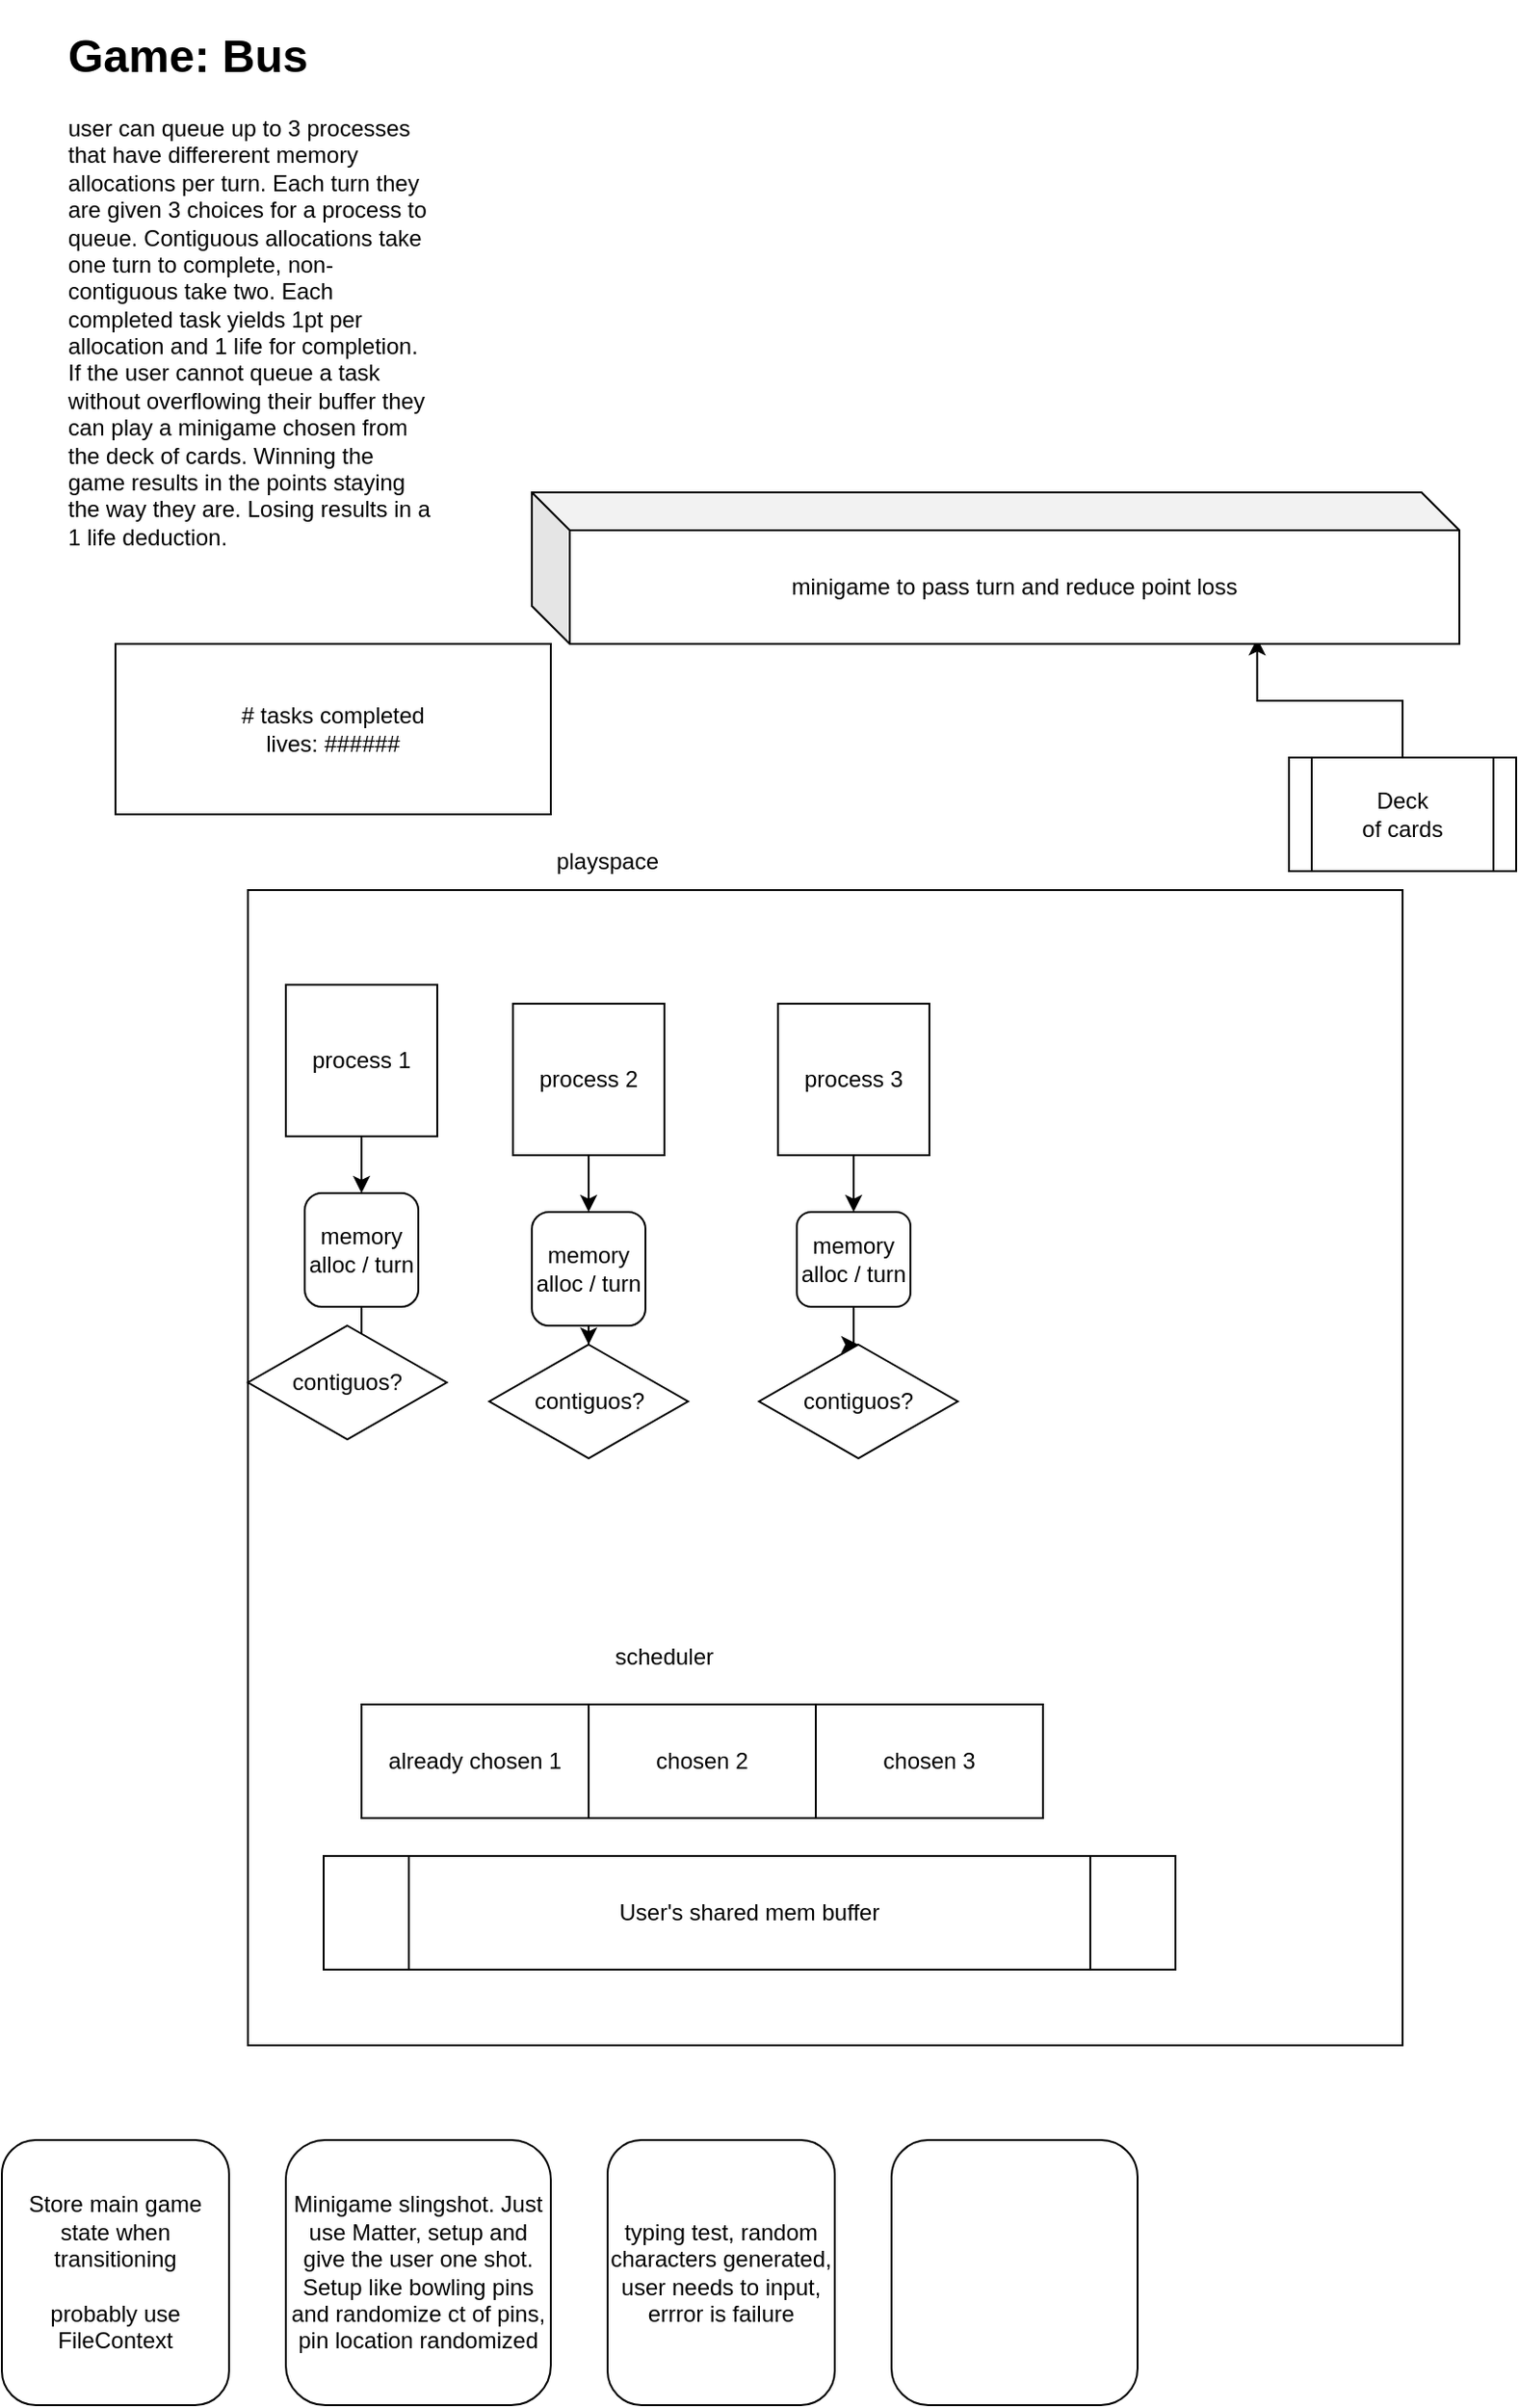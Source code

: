 <mxfile version="21.6.5" type="device">
  <diagram name="Page-1" id="oWkD6Wb1NbWKEjMFCBf-">
    <mxGraphModel dx="2074" dy="878" grid="1" gridSize="10" guides="1" tooltips="1" connect="1" arrows="1" fold="1" page="1" pageScale="1" pageWidth="850" pageHeight="1100" math="0" shadow="0">
      <root>
        <mxCell id="0" />
        <mxCell id="1" parent="0" />
        <mxCell id="2IK1CEsPObRKjQOFpOGc-40" style="edgeStyle=orthogonalEdgeStyle;rounded=0;orthogonalLoop=1;jettySize=auto;html=1;entryX=0.782;entryY=0.963;entryDx=0;entryDy=0;entryPerimeter=0;" parent="1" source="2IK1CEsPObRKjQOFpOGc-4" target="2IK1CEsPObRKjQOFpOGc-27" edge="1">
          <mxGeometry relative="1" as="geometry" />
        </mxCell>
        <mxCell id="2IK1CEsPObRKjQOFpOGc-4" value="Deck &lt;br&gt;of cards" style="shape=process;whiteSpace=wrap;html=1;backgroundOutline=1;rotation=0;" parent="1" vertex="1">
          <mxGeometry x="690" y="410" width="120" height="60" as="geometry" />
        </mxCell>
        <mxCell id="2IK1CEsPObRKjQOFpOGc-5" value="" style="whiteSpace=wrap;html=1;aspect=fixed;" parent="1" vertex="1">
          <mxGeometry x="140" y="480" width="610" height="610" as="geometry" />
        </mxCell>
        <mxCell id="2IK1CEsPObRKjQOFpOGc-7" value="playspace" style="text;html=1;strokeColor=none;fillColor=none;align=center;verticalAlign=middle;whiteSpace=wrap;rounded=0;" parent="1" vertex="1">
          <mxGeometry x="300" y="450" width="60" height="30" as="geometry" />
        </mxCell>
        <mxCell id="2IK1CEsPObRKjQOFpOGc-16" value="User&#39;s shared mem buffer" style="shape=process;whiteSpace=wrap;html=1;backgroundOutline=1;" parent="1" vertex="1">
          <mxGeometry x="180" y="990" width="450" height="60" as="geometry" />
        </mxCell>
        <mxCell id="2IK1CEsPObRKjQOFpOGc-25" style="edgeStyle=orthogonalEdgeStyle;rounded=0;orthogonalLoop=1;jettySize=auto;html=1;" parent="1" source="2IK1CEsPObRKjQOFpOGc-18" target="2IK1CEsPObRKjQOFpOGc-21" edge="1">
          <mxGeometry relative="1" as="geometry" />
        </mxCell>
        <mxCell id="2IK1CEsPObRKjQOFpOGc-18" value="process 1" style="whiteSpace=wrap;html=1;aspect=fixed;" parent="1" vertex="1">
          <mxGeometry x="160" y="530" width="80" height="80" as="geometry" />
        </mxCell>
        <mxCell id="2IK1CEsPObRKjQOFpOGc-24" style="edgeStyle=orthogonalEdgeStyle;rounded=0;orthogonalLoop=1;jettySize=auto;html=1;" parent="1" source="2IK1CEsPObRKjQOFpOGc-19" target="2IK1CEsPObRKjQOFpOGc-23" edge="1">
          <mxGeometry relative="1" as="geometry" />
        </mxCell>
        <mxCell id="2IK1CEsPObRKjQOFpOGc-19" value="process 2" style="whiteSpace=wrap;html=1;aspect=fixed;" parent="1" vertex="1">
          <mxGeometry x="280" y="540" width="80" height="80" as="geometry" />
        </mxCell>
        <mxCell id="2IK1CEsPObRKjQOFpOGc-26" style="edgeStyle=orthogonalEdgeStyle;rounded=0;orthogonalLoop=1;jettySize=auto;html=1;" parent="1" source="2IK1CEsPObRKjQOFpOGc-20" target="2IK1CEsPObRKjQOFpOGc-22" edge="1">
          <mxGeometry relative="1" as="geometry" />
        </mxCell>
        <mxCell id="2IK1CEsPObRKjQOFpOGc-20" value="process 3" style="whiteSpace=wrap;html=1;aspect=fixed;" parent="1" vertex="1">
          <mxGeometry x="420" y="540" width="80" height="80" as="geometry" />
        </mxCell>
        <mxCell id="2IK1CEsPObRKjQOFpOGc-38" style="edgeStyle=orthogonalEdgeStyle;rounded=0;orthogonalLoop=1;jettySize=auto;html=1;entryX=0.5;entryY=0;entryDx=0;entryDy=0;" parent="1" source="2IK1CEsPObRKjQOFpOGc-21" target="2IK1CEsPObRKjQOFpOGc-33" edge="1">
          <mxGeometry relative="1" as="geometry" />
        </mxCell>
        <mxCell id="2IK1CEsPObRKjQOFpOGc-21" value="memory alloc / turn" style="rounded=1;whiteSpace=wrap;html=1;" parent="1" vertex="1">
          <mxGeometry x="170" y="640" width="60" height="60" as="geometry" />
        </mxCell>
        <mxCell id="2IK1CEsPObRKjQOFpOGc-36" style="edgeStyle=orthogonalEdgeStyle;rounded=0;orthogonalLoop=1;jettySize=auto;html=1;entryX=0.5;entryY=0;entryDx=0;entryDy=0;" parent="1" source="2IK1CEsPObRKjQOFpOGc-22" target="2IK1CEsPObRKjQOFpOGc-35" edge="1">
          <mxGeometry relative="1" as="geometry" />
        </mxCell>
        <mxCell id="2IK1CEsPObRKjQOFpOGc-22" value="memory alloc / turn" style="rounded=1;whiteSpace=wrap;html=1;" parent="1" vertex="1">
          <mxGeometry x="430" y="650" width="60" height="50" as="geometry" />
        </mxCell>
        <mxCell id="2IK1CEsPObRKjQOFpOGc-37" style="edgeStyle=orthogonalEdgeStyle;rounded=0;orthogonalLoop=1;jettySize=auto;html=1;entryX=0.5;entryY=0;entryDx=0;entryDy=0;" parent="1" source="2IK1CEsPObRKjQOFpOGc-23" target="2IK1CEsPObRKjQOFpOGc-34" edge="1">
          <mxGeometry relative="1" as="geometry" />
        </mxCell>
        <mxCell id="2IK1CEsPObRKjQOFpOGc-23" value="memory alloc / turn" style="rounded=1;whiteSpace=wrap;html=1;" parent="1" vertex="1">
          <mxGeometry x="290" y="650" width="60" height="60" as="geometry" />
        </mxCell>
        <mxCell id="2IK1CEsPObRKjQOFpOGc-27" value="minigame to pass turn and reduce point loss" style="shape=cube;whiteSpace=wrap;html=1;boundedLbl=1;backgroundOutline=1;darkOpacity=0.05;darkOpacity2=0.1;" parent="1" vertex="1">
          <mxGeometry x="290" y="270" width="490" height="80" as="geometry" />
        </mxCell>
        <mxCell id="2IK1CEsPObRKjQOFpOGc-28" value="already chosen 1" style="rounded=0;whiteSpace=wrap;html=1;" parent="1" vertex="1">
          <mxGeometry x="200" y="910" width="120" height="60" as="geometry" />
        </mxCell>
        <mxCell id="2IK1CEsPObRKjQOFpOGc-29" value="chosen 2" style="rounded=0;whiteSpace=wrap;html=1;" parent="1" vertex="1">
          <mxGeometry x="320" y="910" width="120" height="60" as="geometry" />
        </mxCell>
        <mxCell id="2IK1CEsPObRKjQOFpOGc-30" value="chosen 3" style="rounded=0;whiteSpace=wrap;html=1;" parent="1" vertex="1">
          <mxGeometry x="440" y="910" width="120" height="60" as="geometry" />
        </mxCell>
        <mxCell id="2IK1CEsPObRKjQOFpOGc-31" value="scheduler" style="text;html=1;strokeColor=none;fillColor=none;align=center;verticalAlign=middle;whiteSpace=wrap;rounded=0;" parent="1" vertex="1">
          <mxGeometry x="330" y="870" width="60" height="30" as="geometry" />
        </mxCell>
        <mxCell id="2IK1CEsPObRKjQOFpOGc-33" value="contiguos?" style="rhombus;whiteSpace=wrap;html=1;" parent="1" vertex="1">
          <mxGeometry x="140" y="710" width="105" height="60" as="geometry" />
        </mxCell>
        <mxCell id="2IK1CEsPObRKjQOFpOGc-34" value="contiguos?" style="rhombus;whiteSpace=wrap;html=1;" parent="1" vertex="1">
          <mxGeometry x="267.5" y="720" width="105" height="60" as="geometry" />
        </mxCell>
        <mxCell id="2IK1CEsPObRKjQOFpOGc-35" value="contiguos?" style="rhombus;whiteSpace=wrap;html=1;" parent="1" vertex="1">
          <mxGeometry x="410" y="720" width="105" height="60" as="geometry" />
        </mxCell>
        <mxCell id="2IK1CEsPObRKjQOFpOGc-39" value="&lt;h1&gt;Game: Bus&lt;/h1&gt;&lt;div&gt;user can queue up to 3 processes that have differerent memory allocations per turn. Each turn they are given 3 choices for a process to queue. Contiguous allocations take one turn to complete, non-contiguous take two. Each completed task yields 1pt per allocation and 1 life for completion. If the user cannot queue a task without overflowing their buffer they can play a minigame chosen from the deck of cards. Winning the game results in the points staying the way they are. Losing results in a 1 life deduction.&amp;nbsp;&lt;/div&gt;" style="text;html=1;strokeColor=none;fillColor=none;spacing=5;spacingTop=-20;whiteSpace=wrap;overflow=hidden;rounded=0;" parent="1" vertex="1">
          <mxGeometry x="40" y="20" width="200" height="300" as="geometry" />
        </mxCell>
        <mxCell id="2IK1CEsPObRKjQOFpOGc-41" value="# tasks completed&lt;br&gt;lives: ######" style="rounded=0;whiteSpace=wrap;html=1;" parent="1" vertex="1">
          <mxGeometry x="70" y="350" width="230" height="90" as="geometry" />
        </mxCell>
        <mxCell id="2IK1CEsPObRKjQOFpOGc-42" value="Store main game state when transitioning&lt;br&gt;&lt;br&gt;probably use FileContext" style="rounded=1;whiteSpace=wrap;html=1;" parent="1" vertex="1">
          <mxGeometry x="10" y="1140" width="120" height="140" as="geometry" />
        </mxCell>
        <mxCell id="2IK1CEsPObRKjQOFpOGc-43" value="Minigame slingshot. Just use Matter, setup and give the user one shot. Setup like bowling pins and randomize ct of pins,&lt;br&gt;pin location randomized" style="rounded=1;whiteSpace=wrap;html=1;" parent="1" vertex="1">
          <mxGeometry x="160" y="1140" width="140" height="140" as="geometry" />
        </mxCell>
        <mxCell id="2IK1CEsPObRKjQOFpOGc-44" value="typing test, random characters generated, user needs to input, errror is failure" style="rounded=1;whiteSpace=wrap;html=1;" parent="1" vertex="1">
          <mxGeometry x="330" y="1140" width="120" height="140" as="geometry" />
        </mxCell>
        <mxCell id="2IK1CEsPObRKjQOFpOGc-45" value="" style="rounded=1;whiteSpace=wrap;html=1;" parent="1" vertex="1">
          <mxGeometry x="480" y="1140" width="130" height="140" as="geometry" />
        </mxCell>
      </root>
    </mxGraphModel>
  </diagram>
</mxfile>

